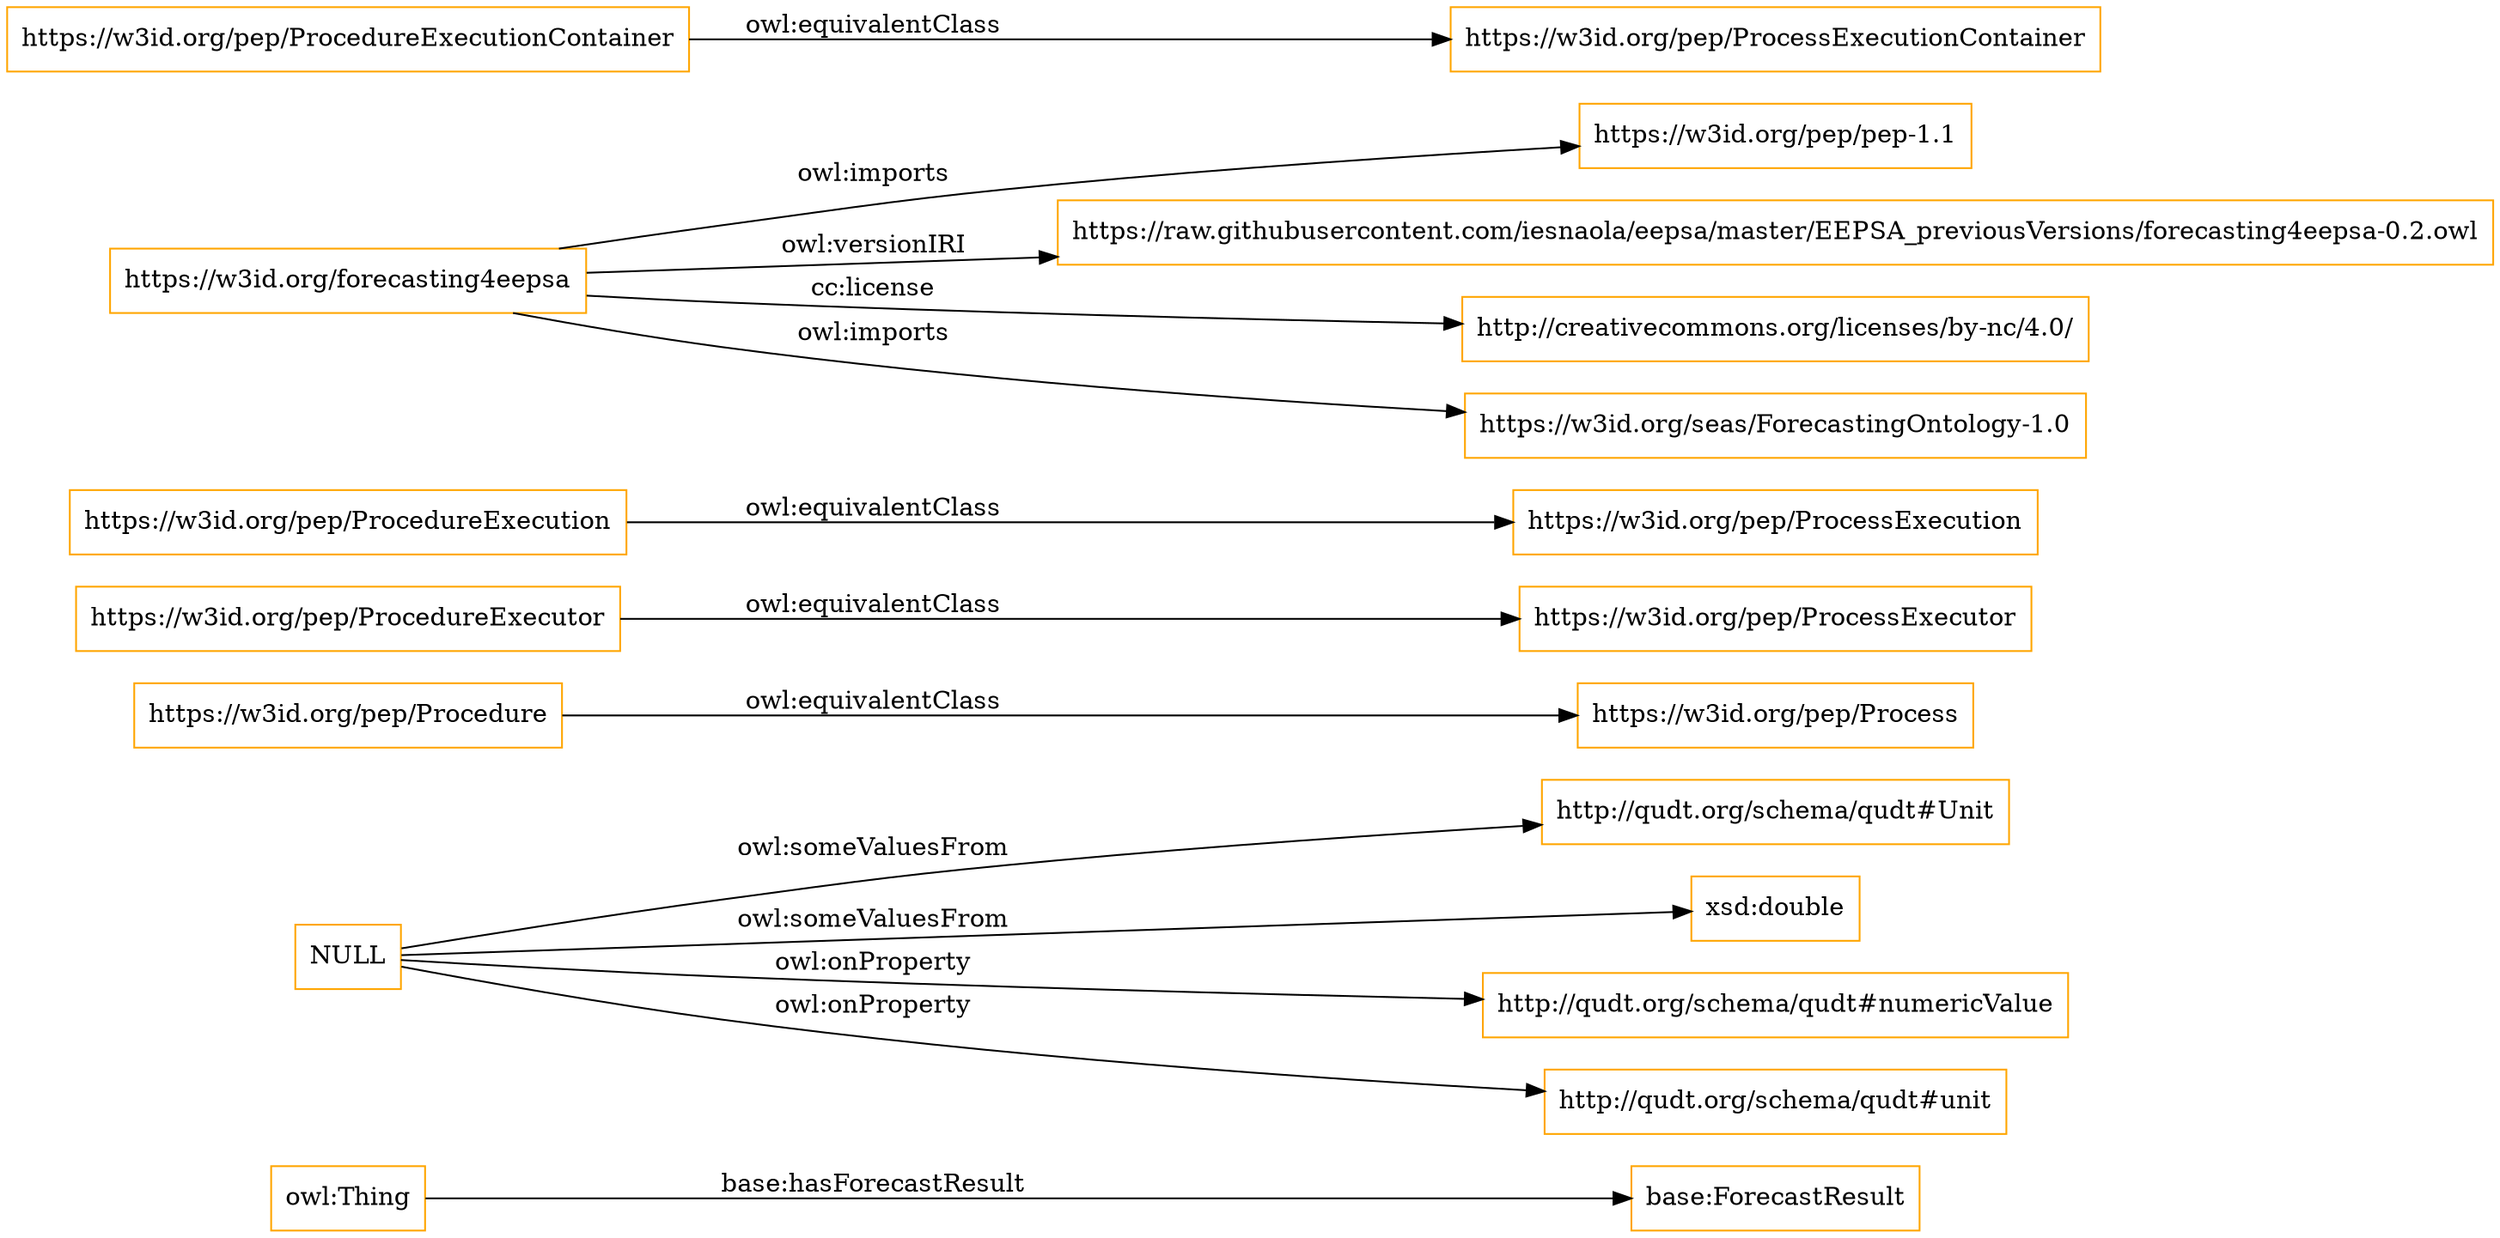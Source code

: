 digraph ar2dtool_diagram { 
rankdir=LR;
size="1501"
node [shape = rectangle, color="orange"]; "base:ForecastResult" "http://qudt.org/schema/qudt#Unit" ; /*classes style*/
	"https://w3id.org/pep/Procedure" -> "https://w3id.org/pep/Process" [ label = "owl:equivalentClass" ];
	"https://w3id.org/pep/ProcedureExecutor" -> "https://w3id.org/pep/ProcessExecutor" [ label = "owl:equivalentClass" ];
	"https://w3id.org/pep/ProcedureExecution" -> "https://w3id.org/pep/ProcessExecution" [ label = "owl:equivalentClass" ];
	"NULL" -> "xsd:double" [ label = "owl:someValuesFrom" ];
	"NULL" -> "http://qudt.org/schema/qudt#numericValue" [ label = "owl:onProperty" ];
	"NULL" -> "http://qudt.org/schema/qudt#Unit" [ label = "owl:someValuesFrom" ];
	"NULL" -> "http://qudt.org/schema/qudt#unit" [ label = "owl:onProperty" ];
	"https://w3id.org/forecasting4eepsa" -> "https://w3id.org/pep/pep-1.1" [ label = "owl:imports" ];
	"https://w3id.org/forecasting4eepsa" -> "https://raw.githubusercontent.com/iesnaola/eepsa/master/EEPSA_previousVersions/forecasting4eepsa-0.2.owl" [ label = "owl:versionIRI" ];
	"https://w3id.org/forecasting4eepsa" -> "http://creativecommons.org/licenses/by-nc/4.0/" [ label = "cc:license" ];
	"https://w3id.org/forecasting4eepsa" -> "https://w3id.org/seas/ForecastingOntology-1.0" [ label = "owl:imports" ];
	"https://w3id.org/pep/ProcedureExecutionContainer" -> "https://w3id.org/pep/ProcessExecutionContainer" [ label = "owl:equivalentClass" ];
	"owl:Thing" -> "base:ForecastResult" [ label = "base:hasForecastResult" ];

}
